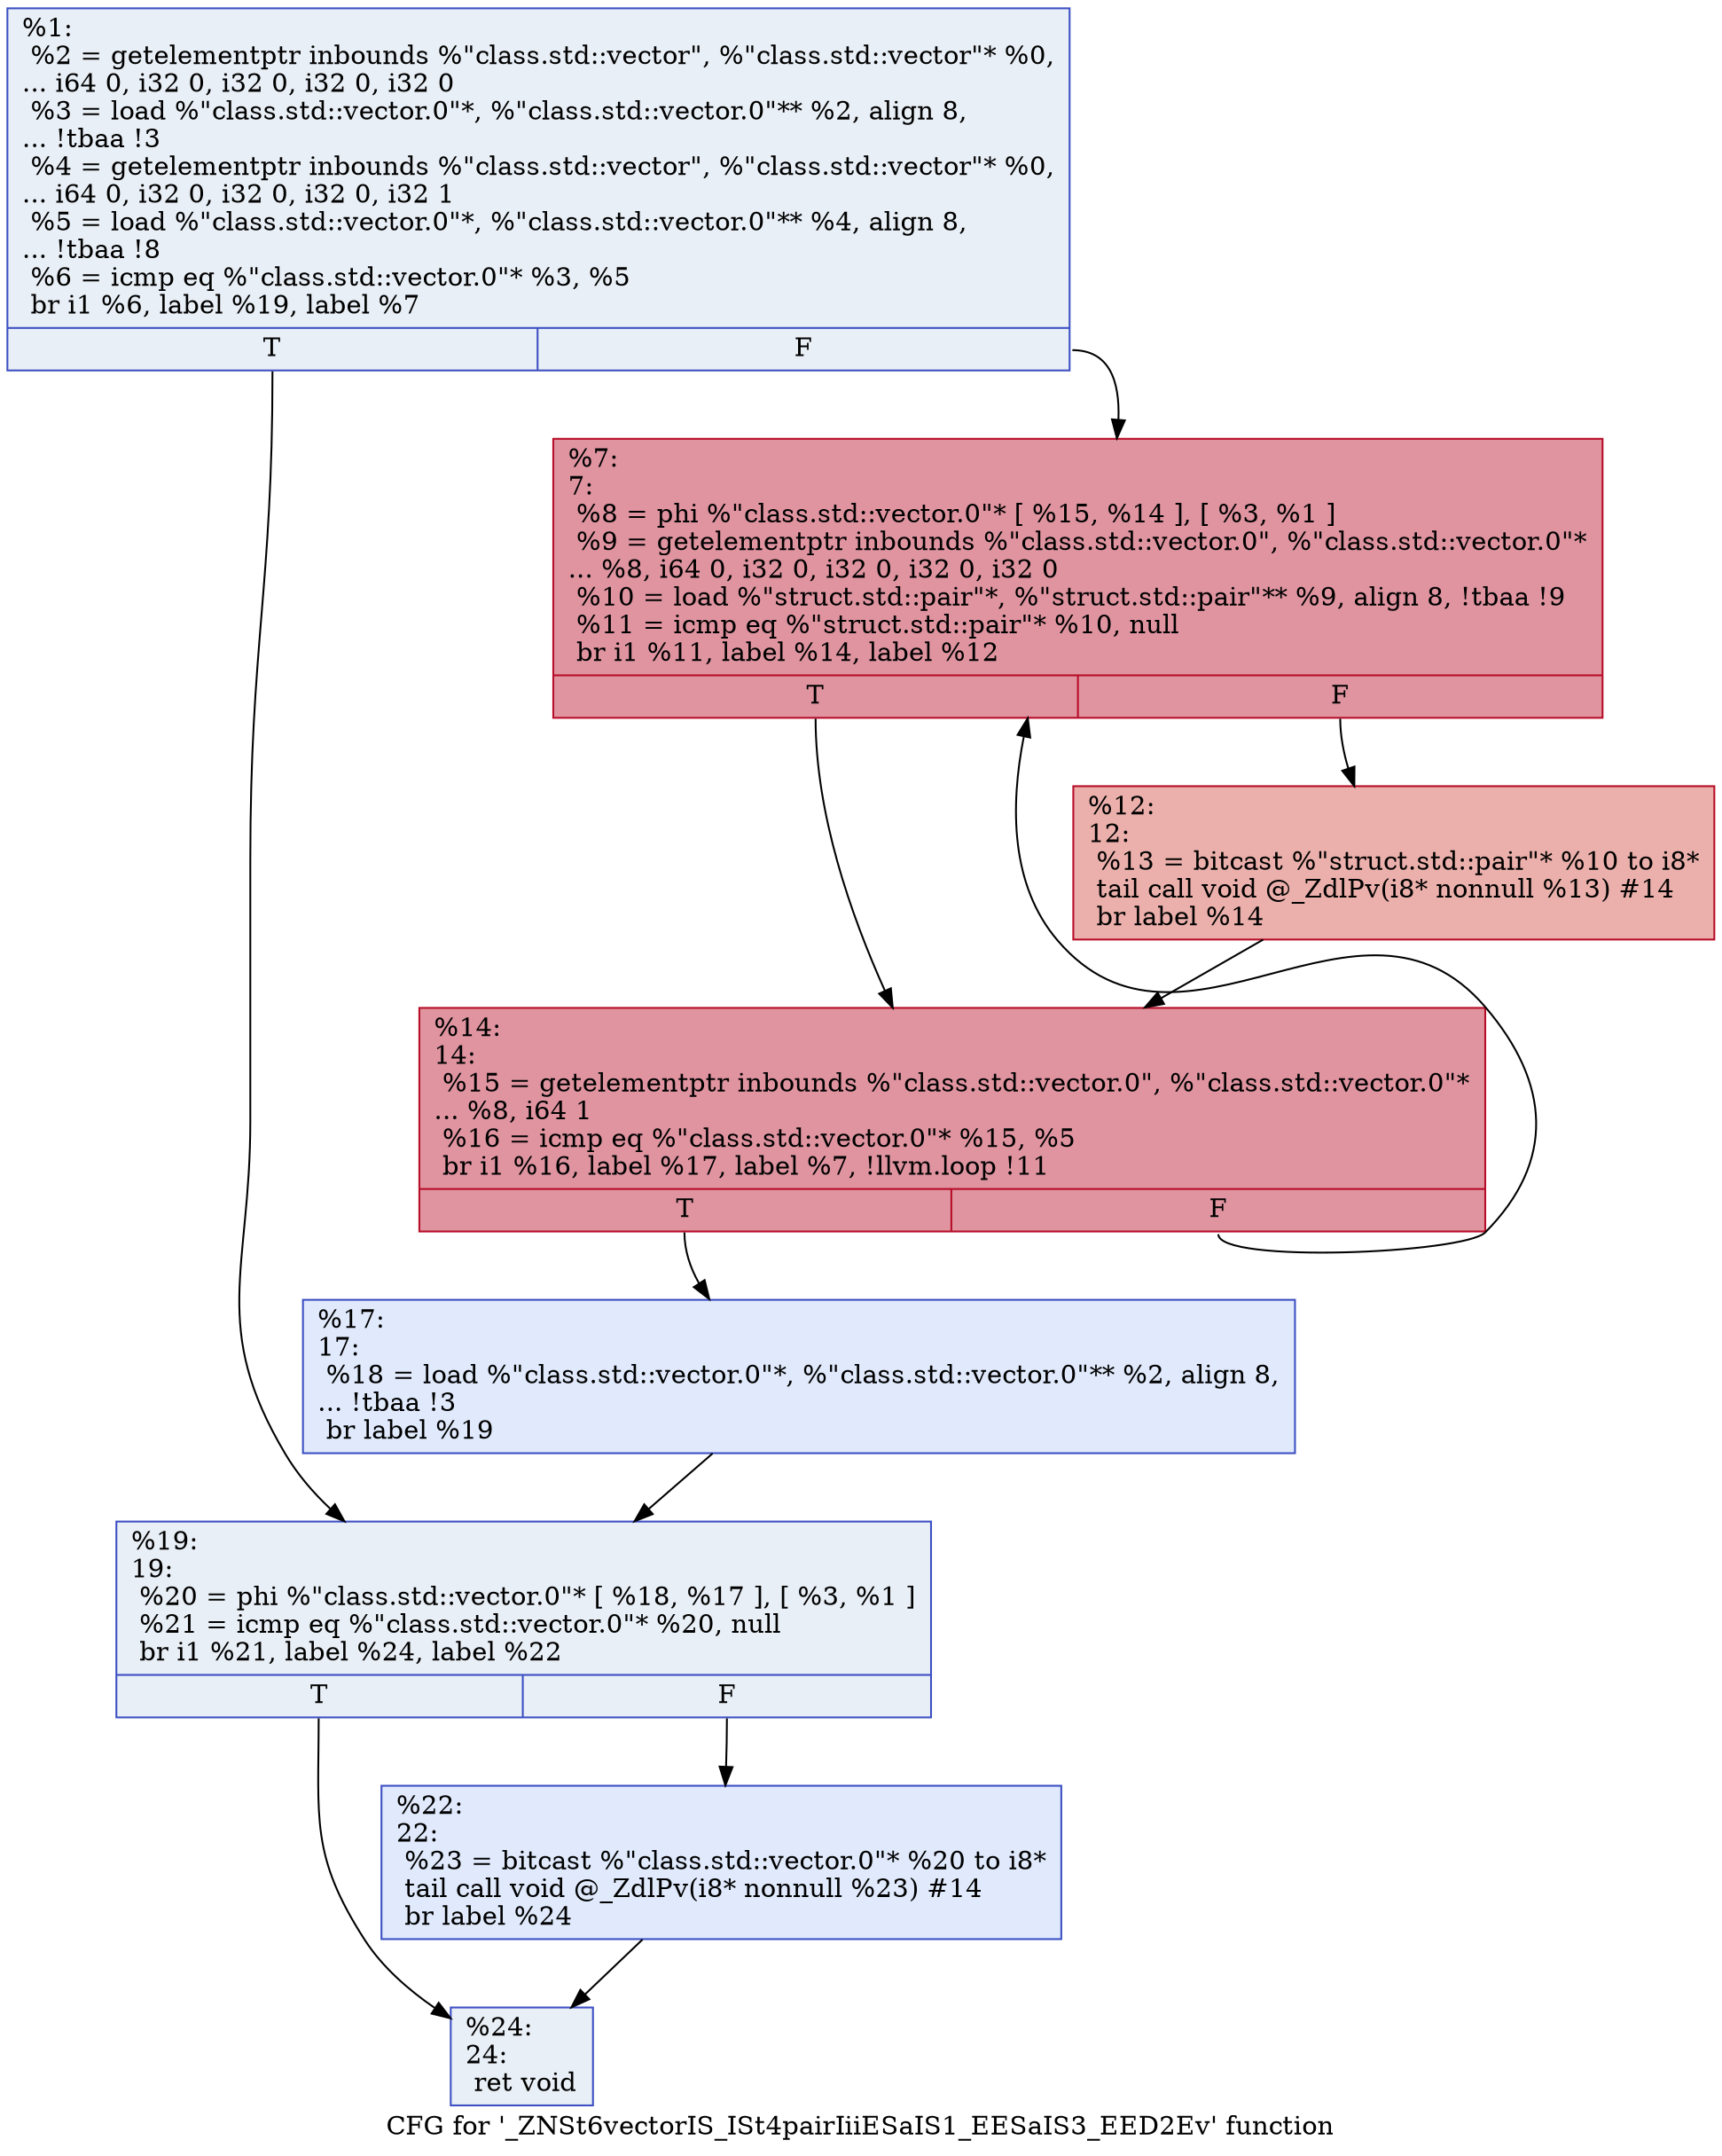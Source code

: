 digraph "CFG for '_ZNSt6vectorIS_ISt4pairIiiESaIS1_EESaIS3_EED2Ev' function" {
	label="CFG for '_ZNSt6vectorIS_ISt4pairIiiESaIS1_EESaIS3_EED2Ev' function";

	Node0x56138710d200 [shape=record,color="#3d50c3ff", style=filled, fillcolor="#cedaeb70",label="{%1:\l  %2 = getelementptr inbounds %\"class.std::vector\", %\"class.std::vector\"* %0,\l... i64 0, i32 0, i32 0, i32 0, i32 0\l  %3 = load %\"class.std::vector.0\"*, %\"class.std::vector.0\"** %2, align 8,\l... !tbaa !3\l  %4 = getelementptr inbounds %\"class.std::vector\", %\"class.std::vector\"* %0,\l... i64 0, i32 0, i32 0, i32 0, i32 1\l  %5 = load %\"class.std::vector.0\"*, %\"class.std::vector.0\"** %4, align 8,\l... !tbaa !8\l  %6 = icmp eq %\"class.std::vector.0\"* %3, %5\l  br i1 %6, label %19, label %7\l|{<s0>T|<s1>F}}"];
	Node0x56138710d200:s0 -> Node0x56138710e190;
	Node0x56138710d200:s1 -> Node0x56138710e220;
	Node0x56138710e220 [shape=record,color="#b70d28ff", style=filled, fillcolor="#b70d2870",label="{%7:\l7:                                                \l  %8 = phi %\"class.std::vector.0\"* [ %15, %14 ], [ %3, %1 ]\l  %9 = getelementptr inbounds %\"class.std::vector.0\", %\"class.std::vector.0\"*\l... %8, i64 0, i32 0, i32 0, i32 0, i32 0\l  %10 = load %\"struct.std::pair\"*, %\"struct.std::pair\"** %9, align 8, !tbaa !9\l  %11 = icmp eq %\"struct.std::pair\"* %10, null\l  br i1 %11, label %14, label %12\l|{<s0>T|<s1>F}}"];
	Node0x56138710e220:s0 -> Node0x56138710e360;
	Node0x56138710e220:s1 -> Node0x56138710df40;
	Node0x56138710df40 [shape=record,color="#b70d28ff", style=filled, fillcolor="#d24b4070",label="{%12:\l12:                                               \l  %13 = bitcast %\"struct.std::pair\"* %10 to i8*\l  tail call void @_ZdlPv(i8* nonnull %13) #14\l  br label %14\l}"];
	Node0x56138710df40 -> Node0x56138710e360;
	Node0x56138710e360 [shape=record,color="#b70d28ff", style=filled, fillcolor="#b70d2870",label="{%14:\l14:                                               \l  %15 = getelementptr inbounds %\"class.std::vector.0\", %\"class.std::vector.0\"*\l... %8, i64 1\l  %16 = icmp eq %\"class.std::vector.0\"* %15, %5\l  br i1 %16, label %17, label %7, !llvm.loop !11\l|{<s0>T|<s1>F}}"];
	Node0x56138710e360:s0 -> Node0x56138710ee10;
	Node0x56138710e360:s1 -> Node0x56138710e220;
	Node0x56138710ee10 [shape=record,color="#3d50c3ff", style=filled, fillcolor="#b9d0f970",label="{%17:\l17:                                               \l  %18 = load %\"class.std::vector.0\"*, %\"class.std::vector.0\"** %2, align 8,\l... !tbaa !3\l  br label %19\l}"];
	Node0x56138710ee10 -> Node0x56138710e190;
	Node0x56138710e190 [shape=record,color="#3d50c3ff", style=filled, fillcolor="#cedaeb70",label="{%19:\l19:                                               \l  %20 = phi %\"class.std::vector.0\"* [ %18, %17 ], [ %3, %1 ]\l  %21 = icmp eq %\"class.std::vector.0\"* %20, null\l  br i1 %21, label %24, label %22\l|{<s0>T|<s1>F}}"];
	Node0x56138710e190:s0 -> Node0x56138710f790;
	Node0x56138710e190:s1 -> Node0x56138710f7e0;
	Node0x56138710f7e0 [shape=record,color="#3d50c3ff", style=filled, fillcolor="#b9d0f970",label="{%22:\l22:                                               \l  %23 = bitcast %\"class.std::vector.0\"* %20 to i8*\l  tail call void @_ZdlPv(i8* nonnull %23) #14\l  br label %24\l}"];
	Node0x56138710f7e0 -> Node0x56138710f790;
	Node0x56138710f790 [shape=record,color="#3d50c3ff", style=filled, fillcolor="#cedaeb70",label="{%24:\l24:                                               \l  ret void\l}"];
}
